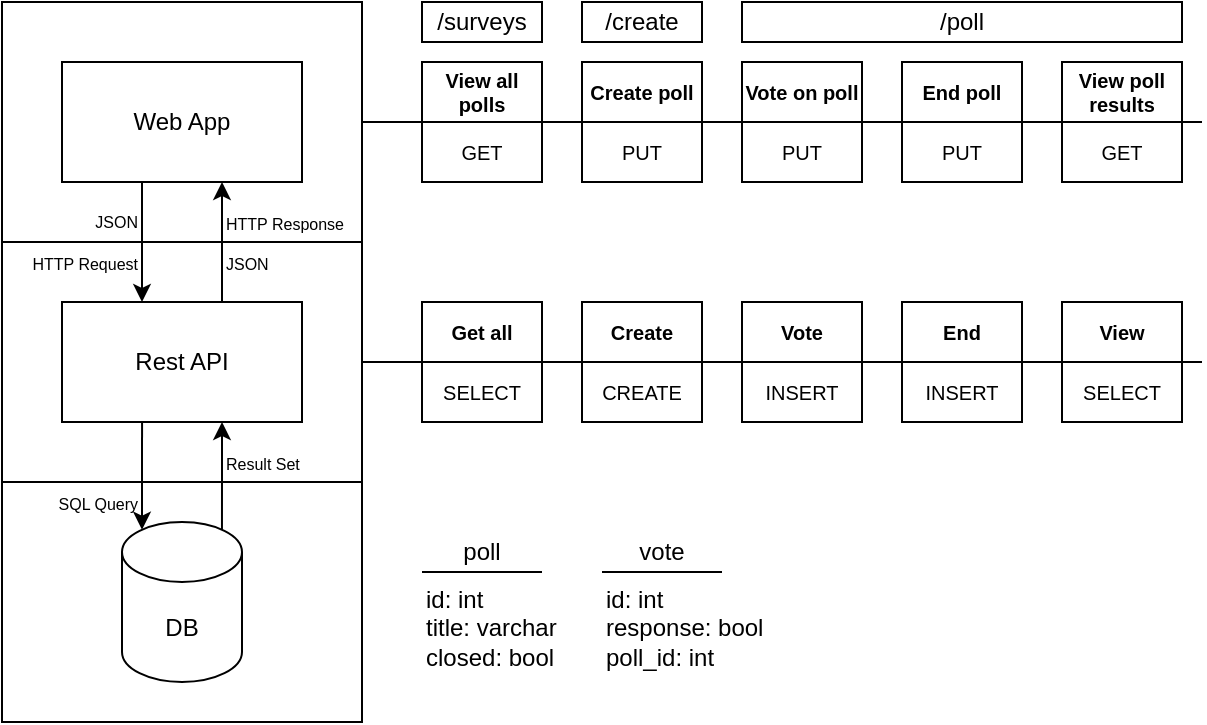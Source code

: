 <mxfile version="14.4.3" type="device"><diagram id="_gRLdz6Gu4AOvxBfUVVh" name="Page-1"><mxGraphModel dx="813" dy="438" grid="1" gridSize="10" guides="1" tooltips="1" connect="1" arrows="1" fold="1" page="1" pageScale="1" pageWidth="850" pageHeight="1100" math="0" shadow="0"><root><mxCell id="0"/><mxCell id="1" parent="0"/><mxCell id="LjwAC84H5dnRxCuy6vaj-45" value="" style="rounded=0;whiteSpace=wrap;html=1;fontSize=8;align=left;fillColor=none;" parent="1" vertex="1"><mxGeometry x="260" y="250" width="60" height="60" as="geometry"/></mxCell><mxCell id="LjwAC84H5dnRxCuy6vaj-8" value="" style="rounded=0;whiteSpace=wrap;html=1;fillColor=none;" parent="1" vertex="1"><mxGeometry x="50" y="340" width="180" height="120" as="geometry"/></mxCell><mxCell id="LjwAC84H5dnRxCuy6vaj-7" value="" style="rounded=0;whiteSpace=wrap;html=1;fillColor=none;" parent="1" vertex="1"><mxGeometry x="50" y="220" width="180" height="120" as="geometry"/></mxCell><mxCell id="LjwAC84H5dnRxCuy6vaj-6" value="" style="rounded=0;whiteSpace=wrap;html=1;fillColor=none;" parent="1" vertex="1"><mxGeometry x="50" y="100" width="180" height="120" as="geometry"/></mxCell><mxCell id="LjwAC84H5dnRxCuy6vaj-10" style="edgeStyle=orthogonalEdgeStyle;rounded=0;orthogonalLoop=1;jettySize=auto;html=1;exitX=0.25;exitY=1;exitDx=0;exitDy=0;entryX=0.25;entryY=0;entryDx=0;entryDy=0;" parent="1" edge="1"><mxGeometry relative="1" as="geometry"><mxPoint x="120" y="190" as="sourcePoint"/><mxPoint x="120" y="250" as="targetPoint"/></mxGeometry></mxCell><mxCell id="LjwAC84H5dnRxCuy6vaj-1" value="Web App" style="rounded=0;whiteSpace=wrap;html=1;" parent="1" vertex="1"><mxGeometry x="80" y="130" width="120" height="60" as="geometry"/></mxCell><mxCell id="LjwAC84H5dnRxCuy6vaj-11" style="edgeStyle=orthogonalEdgeStyle;rounded=0;orthogonalLoop=1;jettySize=auto;html=1;exitX=0.75;exitY=0;exitDx=0;exitDy=0;entryX=0.75;entryY=1;entryDx=0;entryDy=0;" parent="1" edge="1"><mxGeometry relative="1" as="geometry"><mxPoint x="160" y="250" as="sourcePoint"/><mxPoint x="160" y="190" as="targetPoint"/></mxGeometry></mxCell><mxCell id="LjwAC84H5dnRxCuy6vaj-2" value="Rest API" style="rounded=0;whiteSpace=wrap;html=1;" parent="1" vertex="1"><mxGeometry x="80" y="250" width="120" height="60" as="geometry"/></mxCell><mxCell id="LjwAC84H5dnRxCuy6vaj-4" value="DB" style="shape=cylinder3;whiteSpace=wrap;html=1;boundedLbl=1;backgroundOutline=1;size=15;" parent="1" vertex="1"><mxGeometry x="110" y="360" width="60" height="80" as="geometry"/></mxCell><mxCell id="LjwAC84H5dnRxCuy6vaj-15" style="edgeStyle=orthogonalEdgeStyle;rounded=0;orthogonalLoop=1;jettySize=auto;html=1;entryX=0.75;entryY=1;entryDx=0;entryDy=0;exitX=0.833;exitY=0.048;exitDx=0;exitDy=0;exitPerimeter=0;" parent="1" source="LjwAC84H5dnRxCuy6vaj-4" edge="1"><mxGeometry relative="1" as="geometry"><mxPoint x="160" y="360" as="sourcePoint"/><mxPoint x="160" y="310" as="targetPoint"/></mxGeometry></mxCell><mxCell id="LjwAC84H5dnRxCuy6vaj-16" style="edgeStyle=orthogonalEdgeStyle;rounded=0;orthogonalLoop=1;jettySize=auto;html=1;entryX=0.75;entryY=1;entryDx=0;entryDy=0;exitX=0.833;exitY=0.048;exitDx=0;exitDy=0;exitPerimeter=0;startArrow=classic;startFill=1;endArrow=none;endFill=0;" parent="1" edge="1"><mxGeometry relative="1" as="geometry"><mxPoint x="120.0" y="363.84" as="sourcePoint"/><mxPoint x="120.02" y="310" as="targetPoint"/></mxGeometry></mxCell><mxCell id="LjwAC84H5dnRxCuy6vaj-17" value="JSON" style="text;html=1;strokeColor=none;fillColor=none;align=right;verticalAlign=middle;whiteSpace=wrap;rounded=0;fontSize=8;" parent="1" vertex="1"><mxGeometry x="50" y="200" width="70" height="20" as="geometry"/></mxCell><mxCell id="LjwAC84H5dnRxCuy6vaj-18" value="&lt;font style=&quot;font-size: 8px&quot;&gt;HTTP Request&lt;/font&gt;" style="text;html=1;strokeColor=none;fillColor=none;align=right;verticalAlign=middle;whiteSpace=wrap;rounded=0;" parent="1" vertex="1"><mxGeometry x="50" y="220" width="70" height="20" as="geometry"/></mxCell><mxCell id="LjwAC84H5dnRxCuy6vaj-19" value="&lt;font style=&quot;font-size: 8px&quot;&gt;HTTP Response&lt;/font&gt;" style="text;html=1;strokeColor=none;fillColor=none;align=left;verticalAlign=middle;whiteSpace=wrap;rounded=0;" parent="1" vertex="1"><mxGeometry x="160" y="200" width="70" height="20" as="geometry"/></mxCell><mxCell id="LjwAC84H5dnRxCuy6vaj-20" value="&lt;font style=&quot;font-size: 8px&quot;&gt;JSON&lt;/font&gt;" style="text;html=1;strokeColor=none;fillColor=none;align=left;verticalAlign=middle;whiteSpace=wrap;rounded=0;" parent="1" vertex="1"><mxGeometry x="160" y="220" width="70" height="20" as="geometry"/></mxCell><mxCell id="LjwAC84H5dnRxCuy6vaj-21" value="&lt;font style=&quot;font-size: 8px&quot;&gt;Result Set&lt;/font&gt;" style="text;html=1;strokeColor=none;fillColor=none;align=left;verticalAlign=middle;whiteSpace=wrap;rounded=0;" parent="1" vertex="1"><mxGeometry x="160" y="320" width="70" height="20" as="geometry"/></mxCell><mxCell id="LjwAC84H5dnRxCuy6vaj-22" value="&lt;font style=&quot;font-size: 8px&quot;&gt;SQL Query&lt;/font&gt;" style="text;html=1;strokeColor=none;fillColor=none;align=right;verticalAlign=middle;whiteSpace=wrap;rounded=0;" parent="1" vertex="1"><mxGeometry x="50" y="340" width="70" height="20" as="geometry"/></mxCell><mxCell id="LjwAC84H5dnRxCuy6vaj-30" value="" style="group" parent="1" vertex="1" connectable="0"><mxGeometry x="260" y="130" width="60" height="60" as="geometry"/></mxCell><mxCell id="LjwAC84H5dnRxCuy6vaj-24" value="" style="rounded=0;whiteSpace=wrap;html=1;fontSize=8;align=left;fillColor=none;" parent="LjwAC84H5dnRxCuy6vaj-30" vertex="1"><mxGeometry width="60" height="60" as="geometry"/></mxCell><mxCell id="LjwAC84H5dnRxCuy6vaj-26" value="&lt;b&gt;View all polls&lt;/b&gt;" style="text;html=1;strokeColor=none;fillColor=none;align=center;verticalAlign=middle;whiteSpace=wrap;rounded=0;fontSize=10;" parent="LjwAC84H5dnRxCuy6vaj-30" vertex="1"><mxGeometry width="60" height="30" as="geometry"/></mxCell><mxCell id="LjwAC84H5dnRxCuy6vaj-27" value="GET" style="text;html=1;strokeColor=none;fillColor=none;align=center;verticalAlign=middle;whiteSpace=wrap;rounded=0;fontSize=10;" parent="LjwAC84H5dnRxCuy6vaj-30" vertex="1"><mxGeometry y="30" width="60" height="30" as="geometry"/></mxCell><mxCell id="LjwAC84H5dnRxCuy6vaj-31" value="" style="group" parent="1" vertex="1" connectable="0"><mxGeometry x="340" y="130" width="60" height="60" as="geometry"/></mxCell><mxCell id="LjwAC84H5dnRxCuy6vaj-32" value="" style="rounded=0;whiteSpace=wrap;html=1;fontSize=8;align=left;fillColor=none;" parent="LjwAC84H5dnRxCuy6vaj-31" vertex="1"><mxGeometry width="60" height="60" as="geometry"/></mxCell><mxCell id="LjwAC84H5dnRxCuy6vaj-33" value="&lt;b&gt;Create poll&lt;/b&gt;" style="text;html=1;strokeColor=none;fillColor=none;align=center;verticalAlign=middle;whiteSpace=wrap;rounded=0;fontSize=10;" parent="LjwAC84H5dnRxCuy6vaj-31" vertex="1"><mxGeometry width="60" height="30" as="geometry"/></mxCell><mxCell id="LjwAC84H5dnRxCuy6vaj-34" value="PUT" style="text;html=1;strokeColor=none;fillColor=none;align=center;verticalAlign=middle;whiteSpace=wrap;rounded=0;fontSize=10;" parent="LjwAC84H5dnRxCuy6vaj-31" vertex="1"><mxGeometry y="30" width="60" height="30" as="geometry"/></mxCell><mxCell id="LjwAC84H5dnRxCuy6vaj-37" value="" style="group" parent="1" vertex="1" connectable="0"><mxGeometry x="420" y="130" width="60" height="60" as="geometry"/></mxCell><mxCell id="LjwAC84H5dnRxCuy6vaj-38" value="" style="rounded=0;whiteSpace=wrap;html=1;fontSize=8;align=left;fillColor=none;" parent="LjwAC84H5dnRxCuy6vaj-37" vertex="1"><mxGeometry width="60" height="60" as="geometry"/></mxCell><mxCell id="LjwAC84H5dnRxCuy6vaj-40" value="PUT" style="text;html=1;strokeColor=none;fillColor=none;align=center;verticalAlign=middle;whiteSpace=wrap;rounded=0;fontSize=10;" parent="LjwAC84H5dnRxCuy6vaj-37" vertex="1"><mxGeometry y="30" width="60" height="30" as="geometry"/></mxCell><mxCell id="DOOdRtaxlqPXQnlXTCs4-14" value="&lt;b&gt;Vote on poll&lt;/b&gt;" style="text;html=1;strokeColor=none;fillColor=none;align=center;verticalAlign=middle;whiteSpace=wrap;rounded=0;fontSize=10;" parent="LjwAC84H5dnRxCuy6vaj-37" vertex="1"><mxGeometry width="60" height="30" as="geometry"/></mxCell><mxCell id="DPz0ZoeLavbQGUnRthbB-7" value="" style="group" parent="1" vertex="1" connectable="0"><mxGeometry x="340" y="250" width="60" height="90" as="geometry"/></mxCell><mxCell id="DPz0ZoeLavbQGUnRthbB-17" value="" style="rounded=0;whiteSpace=wrap;html=1;fontSize=8;align=left;fillColor=none;" parent="DPz0ZoeLavbQGUnRthbB-7" vertex="1"><mxGeometry width="60" height="60" as="geometry"/></mxCell><mxCell id="DPz0ZoeLavbQGUnRthbB-8" value="&lt;b&gt;Create&lt;/b&gt;" style="text;html=1;strokeColor=none;fillColor=none;align=center;verticalAlign=middle;whiteSpace=wrap;rounded=0;fontSize=10;" parent="DPz0ZoeLavbQGUnRthbB-7" vertex="1"><mxGeometry width="60" height="30" as="geometry"/></mxCell><mxCell id="DPz0ZoeLavbQGUnRthbB-10" value="CREATE" style="text;html=1;strokeColor=none;fillColor=none;align=center;verticalAlign=middle;whiteSpace=wrap;rounded=0;fontSize=10;" parent="DPz0ZoeLavbQGUnRthbB-7" vertex="1"><mxGeometry y="30" width="60" height="30" as="geometry"/></mxCell><mxCell id="DPz0ZoeLavbQGUnRthbB-12" value="" style="rounded=0;whiteSpace=wrap;html=1;fontSize=8;align=left;fillColor=none;" parent="1" vertex="1"><mxGeometry x="580" y="250" width="60" height="60" as="geometry"/></mxCell><mxCell id="LjwAC84H5dnRxCuy6vaj-46" value="&lt;b&gt;Get all&lt;br&gt;&lt;/b&gt;" style="text;html=1;strokeColor=none;fillColor=none;align=center;verticalAlign=middle;whiteSpace=wrap;rounded=0;fontSize=10;" parent="1" vertex="1"><mxGeometry x="260" y="250" width="60" height="30" as="geometry"/></mxCell><mxCell id="LjwAC84H5dnRxCuy6vaj-47" value="SELECT" style="text;html=1;strokeColor=none;fillColor=none;align=center;verticalAlign=middle;whiteSpace=wrap;rounded=0;fontSize=10;" parent="1" vertex="1"><mxGeometry x="260" y="280" width="60" height="30" as="geometry"/></mxCell><mxCell id="DPz0ZoeLavbQGUnRthbB-18" value="&lt;b&gt;View&lt;/b&gt;" style="text;html=1;strokeColor=none;fillColor=none;align=center;verticalAlign=middle;whiteSpace=wrap;rounded=0;fontSize=10;" parent="1" vertex="1"><mxGeometry x="580" y="250" width="60" height="30" as="geometry"/></mxCell><mxCell id="DPz0ZoeLavbQGUnRthbB-19" value="SELECT" style="text;html=1;strokeColor=none;fillColor=none;align=center;verticalAlign=middle;whiteSpace=wrap;rounded=0;fontSize=10;" parent="1" vertex="1"><mxGeometry x="580" y="280" width="60" height="30" as="geometry"/></mxCell><mxCell id="tJKgQ04eMGTKzkB6STGr-1" value="" style="endArrow=none;html=1;exitX=1;exitY=0.5;exitDx=0;exitDy=0;" parent="1" source="LjwAC84H5dnRxCuy6vaj-6" edge="1"><mxGeometry width="50" height="50" relative="1" as="geometry"><mxPoint x="400" y="420" as="sourcePoint"/><mxPoint x="650" y="160" as="targetPoint"/></mxGeometry></mxCell><mxCell id="tJKgQ04eMGTKzkB6STGr-4" value="" style="endArrow=none;html=1;exitX=1;exitY=0.5;exitDx=0;exitDy=0;" parent="1" source="LjwAC84H5dnRxCuy6vaj-7" edge="1"><mxGeometry width="50" height="50" relative="1" as="geometry"><mxPoint x="440" y="280" as="sourcePoint"/><mxPoint x="650" y="280" as="targetPoint"/></mxGeometry></mxCell><mxCell id="pXME4OpV5fAFbd6wPcsq-1" value="" style="group" vertex="1" connectable="0" parent="1"><mxGeometry x="500" y="130" width="60" height="60" as="geometry"/></mxCell><mxCell id="pXME4OpV5fAFbd6wPcsq-2" value="" style="rounded=0;whiteSpace=wrap;html=1;fontSize=8;align=left;fillColor=none;" vertex="1" parent="pXME4OpV5fAFbd6wPcsq-1"><mxGeometry width="60" height="60" as="geometry"/></mxCell><mxCell id="pXME4OpV5fAFbd6wPcsq-3" value="PUT" style="text;html=1;strokeColor=none;fillColor=none;align=center;verticalAlign=middle;whiteSpace=wrap;rounded=0;fontSize=10;" vertex="1" parent="pXME4OpV5fAFbd6wPcsq-1"><mxGeometry y="30" width="60" height="30" as="geometry"/></mxCell><mxCell id="pXME4OpV5fAFbd6wPcsq-4" value="&lt;b&gt;End poll&lt;/b&gt;" style="text;html=1;strokeColor=none;fillColor=none;align=center;verticalAlign=middle;whiteSpace=wrap;rounded=0;fontSize=10;" vertex="1" parent="pXME4OpV5fAFbd6wPcsq-1"><mxGeometry width="60" height="30" as="geometry"/></mxCell><mxCell id="pXME4OpV5fAFbd6wPcsq-9" value="" style="rounded=0;whiteSpace=wrap;html=1;fontSize=8;align=left;fillColor=none;" vertex="1" parent="1"><mxGeometry x="500" y="250" width="60" height="60" as="geometry"/></mxCell><mxCell id="pXME4OpV5fAFbd6wPcsq-10" value="&lt;b&gt;End&lt;/b&gt;" style="text;html=1;strokeColor=none;fillColor=none;align=center;verticalAlign=middle;whiteSpace=wrap;rounded=0;fontSize=10;" vertex="1" parent="1"><mxGeometry x="500" y="250" width="60" height="30" as="geometry"/></mxCell><mxCell id="pXME4OpV5fAFbd6wPcsq-11" value="INSERT" style="text;html=1;strokeColor=none;fillColor=none;align=center;verticalAlign=middle;whiteSpace=wrap;rounded=0;fontSize=10;" vertex="1" parent="1"><mxGeometry x="500" y="280" width="60" height="30" as="geometry"/></mxCell><mxCell id="pXME4OpV5fAFbd6wPcsq-12" value="" style="group" vertex="1" connectable="0" parent="1"><mxGeometry x="580" y="130" width="60" height="60" as="geometry"/></mxCell><mxCell id="pXME4OpV5fAFbd6wPcsq-13" value="" style="rounded=0;whiteSpace=wrap;html=1;fontSize=8;align=left;fillColor=none;" vertex="1" parent="pXME4OpV5fAFbd6wPcsq-12"><mxGeometry width="60" height="60" as="geometry"/></mxCell><mxCell id="pXME4OpV5fAFbd6wPcsq-14" value="GET" style="text;html=1;strokeColor=none;fillColor=none;align=center;verticalAlign=middle;whiteSpace=wrap;rounded=0;fontSize=10;" vertex="1" parent="pXME4OpV5fAFbd6wPcsq-12"><mxGeometry y="30" width="60" height="30" as="geometry"/></mxCell><mxCell id="pXME4OpV5fAFbd6wPcsq-15" value="&lt;b&gt;View poll results&lt;/b&gt;" style="text;html=1;strokeColor=none;fillColor=none;align=center;verticalAlign=middle;whiteSpace=wrap;rounded=0;fontSize=10;" vertex="1" parent="pXME4OpV5fAFbd6wPcsq-12"><mxGeometry width="60" height="30" as="geometry"/></mxCell><mxCell id="pXME4OpV5fAFbd6wPcsq-16" value="" style="rounded=0;whiteSpace=wrap;html=1;fontSize=8;align=left;fillColor=none;" vertex="1" parent="1"><mxGeometry x="420" y="250" width="60" height="60" as="geometry"/></mxCell><mxCell id="pXME4OpV5fAFbd6wPcsq-17" value="&lt;b&gt;Vote&lt;/b&gt;" style="text;html=1;strokeColor=none;fillColor=none;align=center;verticalAlign=middle;whiteSpace=wrap;rounded=0;fontSize=10;" vertex="1" parent="1"><mxGeometry x="420" y="250" width="60" height="30" as="geometry"/></mxCell><mxCell id="pXME4OpV5fAFbd6wPcsq-18" value="INSERT" style="text;html=1;strokeColor=none;fillColor=none;align=center;verticalAlign=middle;whiteSpace=wrap;rounded=0;fontSize=10;" vertex="1" parent="1"><mxGeometry x="420" y="280" width="60" height="30" as="geometry"/></mxCell><mxCell id="pXME4OpV5fAFbd6wPcsq-19" value="/surveys" style="rounded=0;whiteSpace=wrap;html=1;" vertex="1" parent="1"><mxGeometry x="260" y="100" width="60" height="20" as="geometry"/></mxCell><mxCell id="pXME4OpV5fAFbd6wPcsq-20" value="/create" style="rounded=0;whiteSpace=wrap;html=1;" vertex="1" parent="1"><mxGeometry x="340" y="100" width="60" height="20" as="geometry"/></mxCell><mxCell id="pXME4OpV5fAFbd6wPcsq-21" value="/poll" style="rounded=0;whiteSpace=wrap;html=1;" vertex="1" parent="1"><mxGeometry x="420" y="100" width="220" height="20" as="geometry"/></mxCell><mxCell id="pXME4OpV5fAFbd6wPcsq-22" value="" style="endArrow=none;html=1;" edge="1" parent="1"><mxGeometry width="50" height="50" relative="1" as="geometry"><mxPoint x="260" y="385" as="sourcePoint"/><mxPoint x="320" y="385" as="targetPoint"/></mxGeometry></mxCell><mxCell id="pXME4OpV5fAFbd6wPcsq-24" value="id: int&lt;br&gt;title: varchar&lt;br&gt;closed: bool&lt;br&gt;" style="text;html=1;strokeColor=none;fillColor=none;align=left;verticalAlign=top;whiteSpace=wrap;rounded=0;" vertex="1" parent="1"><mxGeometry x="260" y="385" width="70" height="50" as="geometry"/></mxCell><mxCell id="pXME4OpV5fAFbd6wPcsq-25" value="poll" style="text;html=1;strokeColor=none;fillColor=none;align=center;verticalAlign=middle;whiteSpace=wrap;rounded=0;" vertex="1" parent="1"><mxGeometry x="260" y="365" width="60" height="20" as="geometry"/></mxCell><mxCell id="pXME4OpV5fAFbd6wPcsq-26" value="" style="endArrow=none;html=1;" edge="1" parent="1"><mxGeometry width="50" height="50" relative="1" as="geometry"><mxPoint x="350" y="385" as="sourcePoint"/><mxPoint x="410" y="385" as="targetPoint"/></mxGeometry></mxCell><mxCell id="pXME4OpV5fAFbd6wPcsq-27" value="vote" style="text;html=1;strokeColor=none;fillColor=none;align=center;verticalAlign=middle;whiteSpace=wrap;rounded=0;" vertex="1" parent="1"><mxGeometry x="350" y="365" width="60" height="20" as="geometry"/></mxCell><mxCell id="pXME4OpV5fAFbd6wPcsq-34" value="id: int&lt;br&gt;response: bool&lt;br&gt;poll_id: int" style="text;html=1;strokeColor=none;fillColor=none;align=left;verticalAlign=top;whiteSpace=wrap;rounded=0;" vertex="1" parent="1"><mxGeometry x="350" y="385" width="90" height="50" as="geometry"/></mxCell></root></mxGraphModel></diagram></mxfile>